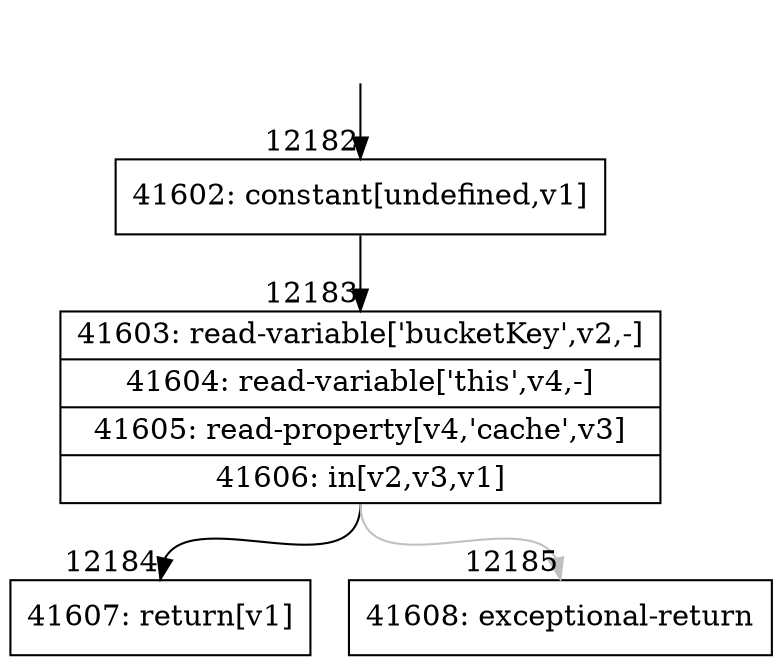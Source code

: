 digraph {
rankdir="TD"
BB_entry1007[shape=none,label=""];
BB_entry1007 -> BB12182 [tailport=s, headport=n, headlabel="    12182"]
BB12182 [shape=record label="{41602: constant[undefined,v1]}" ] 
BB12182 -> BB12183 [tailport=s, headport=n, headlabel="      12183"]
BB12183 [shape=record label="{41603: read-variable['bucketKey',v2,-]|41604: read-variable['this',v4,-]|41605: read-property[v4,'cache',v3]|41606: in[v2,v3,v1]}" ] 
BB12183 -> BB12184 [tailport=s, headport=n, headlabel="      12184"]
BB12183 -> BB12185 [tailport=s, headport=n, color=gray, headlabel="      12185"]
BB12184 [shape=record label="{41607: return[v1]}" ] 
BB12185 [shape=record label="{41608: exceptional-return}" ] 
//#$~ 22412
}
